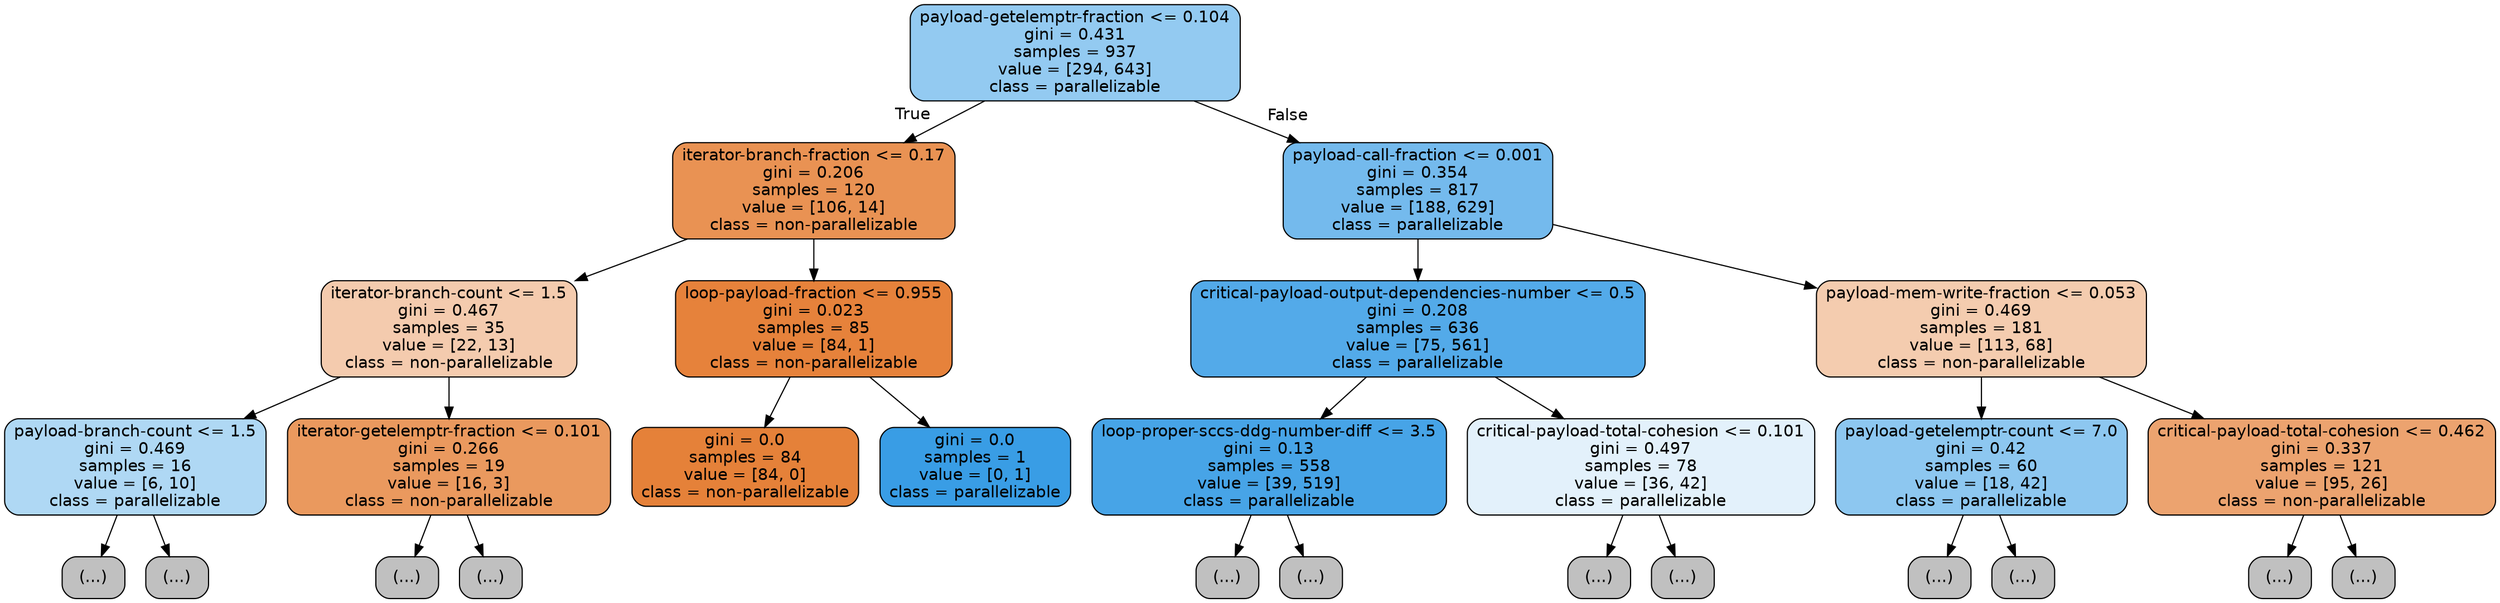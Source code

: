 digraph Tree {
node [shape=box, style="filled, rounded", color="black", fontname=helvetica] ;
edge [fontname=helvetica] ;
0 [label="payload-getelemptr-fraction <= 0.104\ngini = 0.431\nsamples = 937\nvalue = [294, 643]\nclass = parallelizable", fillcolor="#399de58a"] ;
1 [label="iterator-branch-fraction <= 0.17\ngini = 0.206\nsamples = 120\nvalue = [106, 14]\nclass = non-parallelizable", fillcolor="#e58139dd"] ;
0 -> 1 [labeldistance=2.5, labelangle=45, headlabel="True"] ;
2 [label="iterator-branch-count <= 1.5\ngini = 0.467\nsamples = 35\nvalue = [22, 13]\nclass = non-parallelizable", fillcolor="#e5813968"] ;
1 -> 2 ;
3 [label="payload-branch-count <= 1.5\ngini = 0.469\nsamples = 16\nvalue = [6, 10]\nclass = parallelizable", fillcolor="#399de566"] ;
2 -> 3 ;
4 [label="(...)", fillcolor="#C0C0C0"] ;
3 -> 4 ;
5 [label="(...)", fillcolor="#C0C0C0"] ;
3 -> 5 ;
12 [label="iterator-getelemptr-fraction <= 0.101\ngini = 0.266\nsamples = 19\nvalue = [16, 3]\nclass = non-parallelizable", fillcolor="#e58139cf"] ;
2 -> 12 ;
13 [label="(...)", fillcolor="#C0C0C0"] ;
12 -> 13 ;
14 [label="(...)", fillcolor="#C0C0C0"] ;
12 -> 14 ;
19 [label="loop-payload-fraction <= 0.955\ngini = 0.023\nsamples = 85\nvalue = [84, 1]\nclass = non-parallelizable", fillcolor="#e58139fc"] ;
1 -> 19 ;
20 [label="gini = 0.0\nsamples = 84\nvalue = [84, 0]\nclass = non-parallelizable", fillcolor="#e58139ff"] ;
19 -> 20 ;
21 [label="gini = 0.0\nsamples = 1\nvalue = [0, 1]\nclass = parallelizable", fillcolor="#399de5ff"] ;
19 -> 21 ;
22 [label="payload-call-fraction <= 0.001\ngini = 0.354\nsamples = 817\nvalue = [188, 629]\nclass = parallelizable", fillcolor="#399de5b3"] ;
0 -> 22 [labeldistance=2.5, labelangle=-45, headlabel="False"] ;
23 [label="critical-payload-output-dependencies-number <= 0.5\ngini = 0.208\nsamples = 636\nvalue = [75, 561]\nclass = parallelizable", fillcolor="#399de5dd"] ;
22 -> 23 ;
24 [label="loop-proper-sccs-ddg-number-diff <= 3.5\ngini = 0.13\nsamples = 558\nvalue = [39, 519]\nclass = parallelizable", fillcolor="#399de5ec"] ;
23 -> 24 ;
25 [label="(...)", fillcolor="#C0C0C0"] ;
24 -> 25 ;
76 [label="(...)", fillcolor="#C0C0C0"] ;
24 -> 76 ;
77 [label="critical-payload-total-cohesion <= 0.101\ngini = 0.497\nsamples = 78\nvalue = [36, 42]\nclass = parallelizable", fillcolor="#399de524"] ;
23 -> 77 ;
78 [label="(...)", fillcolor="#C0C0C0"] ;
77 -> 78 ;
81 [label="(...)", fillcolor="#C0C0C0"] ;
77 -> 81 ;
100 [label="payload-mem-write-fraction <= 0.053\ngini = 0.469\nsamples = 181\nvalue = [113, 68]\nclass = non-parallelizable", fillcolor="#e5813966"] ;
22 -> 100 ;
101 [label="payload-getelemptr-count <= 7.0\ngini = 0.42\nsamples = 60\nvalue = [18, 42]\nclass = parallelizable", fillcolor="#399de592"] ;
100 -> 101 ;
102 [label="(...)", fillcolor="#C0C0C0"] ;
101 -> 102 ;
103 [label="(...)", fillcolor="#C0C0C0"] ;
101 -> 103 ;
110 [label="critical-payload-total-cohesion <= 0.462\ngini = 0.337\nsamples = 121\nvalue = [95, 26]\nclass = non-parallelizable", fillcolor="#e58139b9"] ;
100 -> 110 ;
111 [label="(...)", fillcolor="#C0C0C0"] ;
110 -> 111 ;
136 [label="(...)", fillcolor="#C0C0C0"] ;
110 -> 136 ;
}